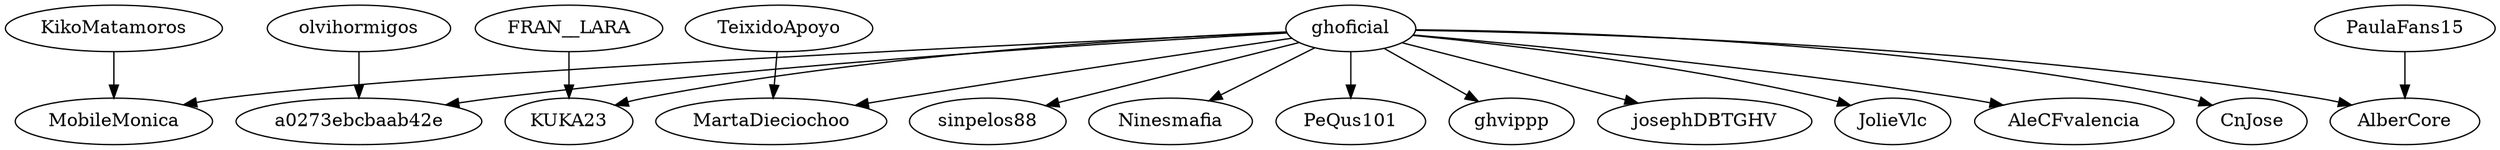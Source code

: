 strict digraph {
"ghoficial" -> "MobileMonica"
"ghoficial" -> "a0273ebcbaab42e"
"ghoficial" -> "KUKA23"
"ghoficial" -> "MartaDieciochoo"
"ghoficial" -> "Ninesmafia"
"ghoficial" -> "PeQus101"
"ghoficial" -> "AlberCore"
"ghoficial" -> "ghvippp"
"ghoficial" -> "josephDBTGHV"
"ghoficial" -> "JolieVlc"
"ghoficial" -> "AleCFvalencia"
"ghoficial" -> "CnJose"
"ghoficial" -> "sinpelos88"
"KikoMatamoros" -> "MobileMonica"
"olvihormigos" -> "a0273ebcbaab42e"
"FRAN__LARA" -> "KUKA23"
"PaulaFans15" -> "AlberCore"
"TeixidoApoyo" -> "MartaDieciochoo"
}